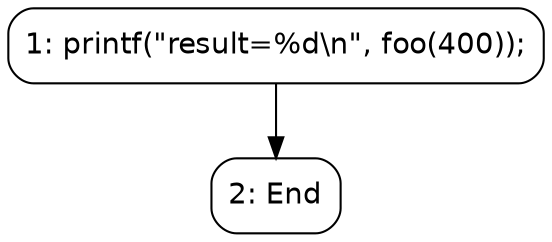 digraph main_CFG {
    node [shape=box, style=rounded, fontname="Helvetica"];
    N1 [label="1: printf(\"result=%d\\n\", foo(400));"];
    N2 [label="2: End"];
    N1 -> N2;
}